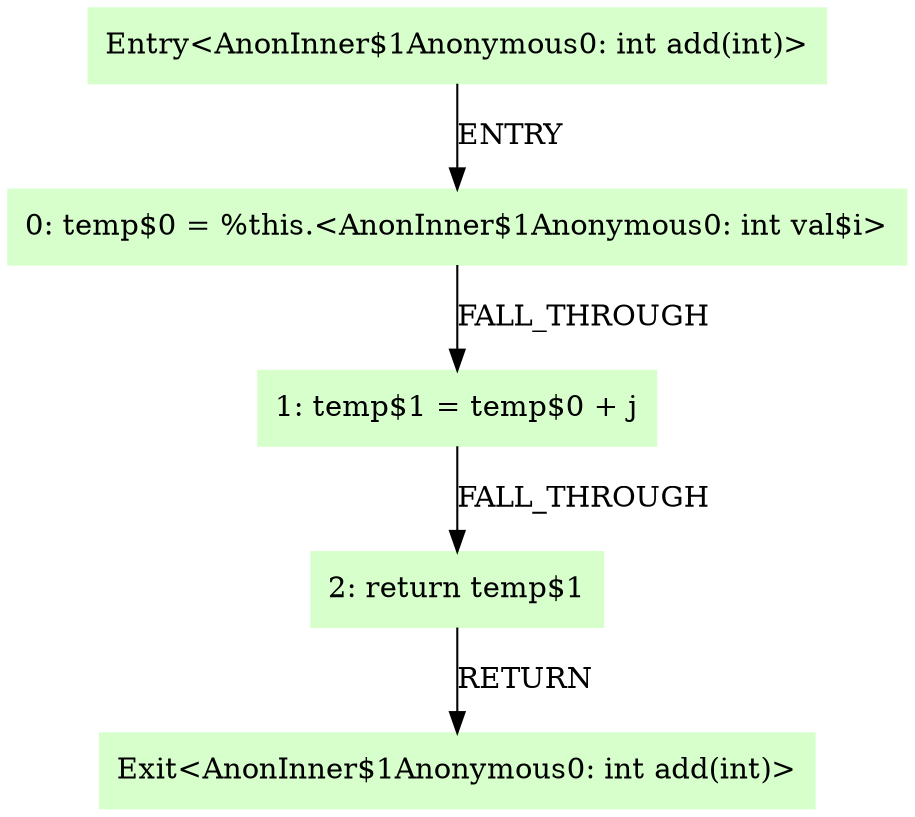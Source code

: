 digraph G {
  node [style=filled,color=".3 .2 1.0",shape=box,];
  "0" [label="Entry<AnonInner$1Anonymous0: int add(int)>",];
  "1" [label="0: temp$0 = %this.<AnonInner$1Anonymous0: int val$i>",];
  "2" [label="1: temp$1 = temp$0 + j",];
  "3" [label="2: return temp$1",];
  "4" [label="Exit<AnonInner$1Anonymous0: int add(int)>",];
  "0" -> "1" [label="ENTRY",];
  "1" -> "2" [label="FALL_THROUGH",];
  "2" -> "3" [label="FALL_THROUGH",];
  "3" -> "4" [label="RETURN",];
}
